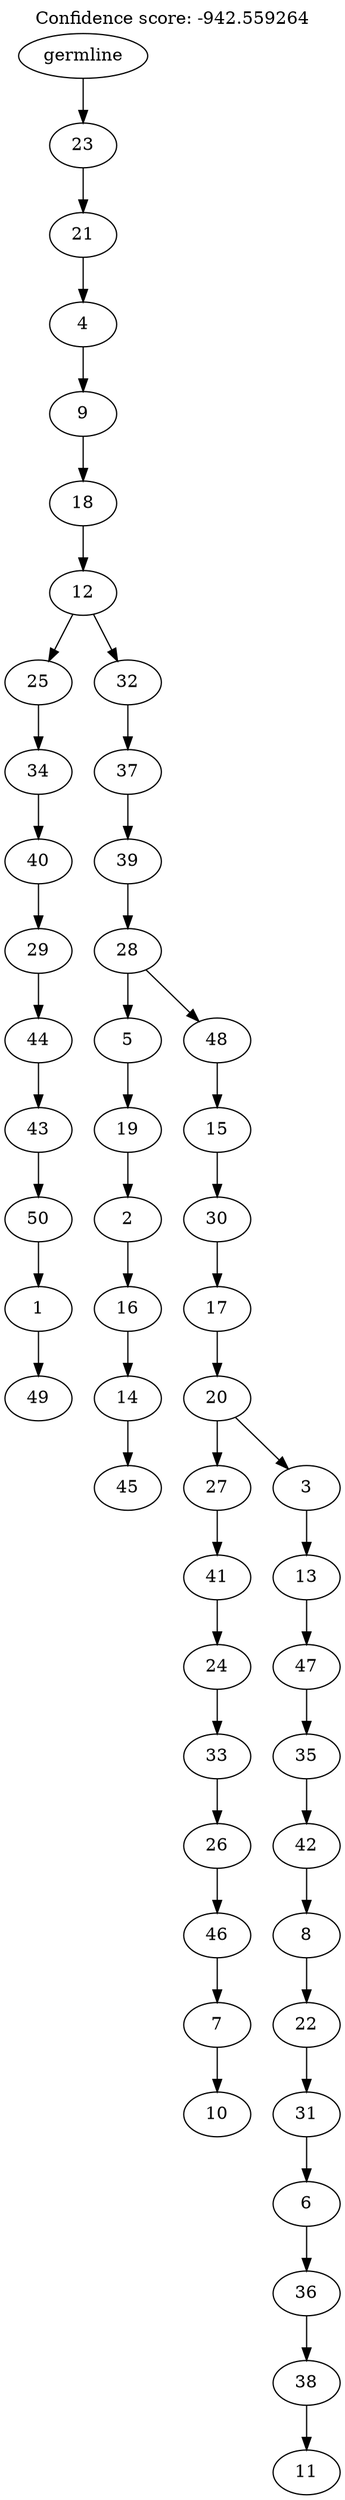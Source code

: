 digraph g {
	"49" -> "50";
	"50" [label="49"];
	"48" -> "49";
	"49" [label="1"];
	"47" -> "48";
	"48" [label="50"];
	"46" -> "47";
	"47" [label="43"];
	"45" -> "46";
	"46" [label="44"];
	"44" -> "45";
	"45" [label="29"];
	"43" -> "44";
	"44" [label="40"];
	"42" -> "43";
	"43" [label="34"];
	"40" -> "41";
	"41" [label="45"];
	"39" -> "40";
	"40" [label="14"];
	"38" -> "39";
	"39" [label="16"];
	"37" -> "38";
	"38" [label="2"];
	"36" -> "37";
	"37" [label="19"];
	"34" -> "35";
	"35" [label="10"];
	"33" -> "34";
	"34" [label="7"];
	"32" -> "33";
	"33" [label="46"];
	"31" -> "32";
	"32" [label="26"];
	"30" -> "31";
	"31" [label="33"];
	"29" -> "30";
	"30" [label="24"];
	"28" -> "29";
	"29" [label="41"];
	"26" -> "27";
	"27" [label="11"];
	"25" -> "26";
	"26" [label="38"];
	"24" -> "25";
	"25" [label="36"];
	"23" -> "24";
	"24" [label="6"];
	"22" -> "23";
	"23" [label="31"];
	"21" -> "22";
	"22" [label="22"];
	"20" -> "21";
	"21" [label="8"];
	"19" -> "20";
	"20" [label="42"];
	"18" -> "19";
	"19" [label="35"];
	"17" -> "18";
	"18" [label="47"];
	"16" -> "17";
	"17" [label="13"];
	"15" -> "16";
	"16" [label="3"];
	"15" -> "28";
	"28" [label="27"];
	"14" -> "15";
	"15" [label="20"];
	"13" -> "14";
	"14" [label="17"];
	"12" -> "13";
	"13" [label="30"];
	"11" -> "12";
	"12" [label="15"];
	"10" -> "11";
	"11" [label="48"];
	"10" -> "36";
	"36" [label="5"];
	"9" -> "10";
	"10" [label="28"];
	"8" -> "9";
	"9" [label="39"];
	"7" -> "8";
	"8" [label="37"];
	"6" -> "7";
	"7" [label="32"];
	"6" -> "42";
	"42" [label="25"];
	"5" -> "6";
	"6" [label="12"];
	"4" -> "5";
	"5" [label="18"];
	"3" -> "4";
	"4" [label="9"];
	"2" -> "3";
	"3" [label="4"];
	"1" -> "2";
	"2" [label="21"];
	"0" -> "1";
	"1" [label="23"];
	"0" [label="germline"];
	labelloc="t";
	label="Confidence score: -942.559264";
}
